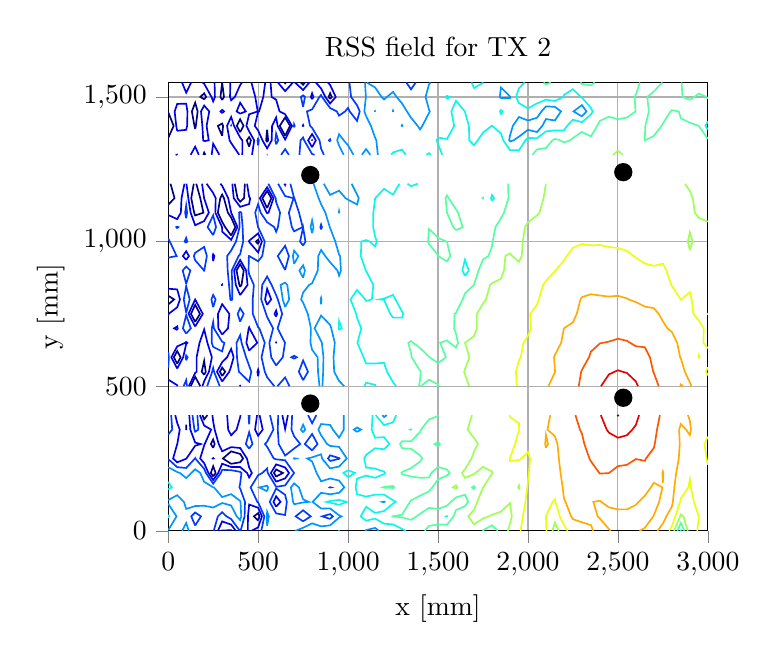 % This file was created by matplotlib2tikz v0.6.12.
\begin{tikzpicture}

\definecolor{color1}{rgb}{0,0.582,1}
\definecolor{color0}{rgb}{0,0.222,1}
\definecolor{color3}{rgb}{0.338,1,0.629}
\definecolor{color2}{rgb}{0.047,0.959,0.92}
\definecolor{color5}{rgb}{0.92,1,0.047}
\definecolor{color4}{rgb}{0.629,1,0.338}
\definecolor{color7}{rgb}{1,0.335,0}
\definecolor{color6}{rgb}{1,0.669,0}
\definecolor{color8}{rgb}{0.91,0.001,0}

\begin{axis}[
title={RSS field for TX 2},
xlabel={x [mm]},
ylabel={y [mm]},
xmin=0, xmax=3000,
ymin=0, ymax=1550,
tick align=outside,
tick pos=left,
xmajorgrids,
x grid style={lightgray!92.026!black},
ymajorgrids,
y grid style={lightgray!92.026!black}
]
\path [draw=blue!50.0!black, semithick] (axis cs:299.218,0)
--(axis cs:300,1.069)
--(axis cs:350,2.199)
--(axis cs:352.626,0);

\path [draw=blue!50.0!black, semithick] (axis cs:218.327,400)
--(axis cs:200,385.63)
--(axis cs:190.553,400);

\path [draw=blue!50.0!black, semithick] (axis cs:125.171,500)
--(axis cs:150,532.501)
--(axis cs:178.57,500);

\path [draw=blue!50.0!black, semithick] (axis cs:0,812.723)
--(axis cs:33.011,800)
--(axis cs:0,782.516);

\path [draw=blue!50.0!black, semithick] (axis cs:12.957,1200)
--(axis cs:35.256,1150)
--(axis cs:0,1127.366);

\path [draw=blue!50.0!black, semithick] (axis cs:156.111,1200)
--(axis cs:178.383,1150)
--(axis cs:195.826,1100)
--(axis cs:150,1090.418)
--(axis cs:144.43,1100)
--(axis cs:128.249,1150)
--(axis cs:142.224,1200);

\path [draw=blue!50.0!black, semithick] (axis cs:426.5,1200)
--(axis cs:421.573,1150)
--(axis cs:400,1137.818)
--(axis cs:385.487,1150)
--(axis cs:369.941,1200);

\path [draw=blue!50.0!black, semithick] (axis cs:195.05,1300)
--(axis cs:200,1307.765)
--(axis cs:206.874,1300);

\path [draw=blue!50.0!black, semithick] (axis cs:0,1447.602)
--(axis cs:30.479,1400)
--(axis cs:0,1358.252);

\path [draw=blue!50.0!black, semithick] (axis cs:654.22,1550)
--(axis cs:650,1547.099)
--(axis cs:646.112,1550);

\path [draw=blue!50.0!black, semithick] (axis cs:760.374,1550)
--(axis cs:750,1542.176)
--(axis cs:736.554,1550);

\path [draw=blue!50.0!black, semithick] (axis cs:500,35.796)
--(axis cs:476.116,50)
--(axis cs:500,61.07)
--(axis cs:507.972,50)
--(axis cs:500,35.796);

\path [draw=blue!50.0!black, semithick] (axis cs:250,188.198)
--(axis cs:237.264,200)
--(axis cs:250,223.586)
--(axis cs:263.578,200)
--(axis cs:250,188.198);

\path [draw=blue!50.0!black, semithick] (axis cs:600,187.645)
--(axis cs:587.992,200)
--(axis cs:600,212.206)
--(axis cs:637.865,200)
--(axis cs:600,187.645);

\path [draw=blue!50.0!black, semithick] (axis cs:350,231.601)
--(axis cs:304.167,250)
--(axis cs:350,274.656)
--(axis cs:400,265.913)
--(axis cs:416.518,250)
--(axis cs:400,237.053)
--(axis cs:350,231.601);

\path [draw=blue!50.0!black, semithick] (axis cs:250,286.903)
--(axis cs:237.272,300)
--(axis cs:250,315.708)
--(axis cs:258.401,300)
--(axis cs:250,286.903);

\path [draw=blue!50.0!black, semithick] (axis cs:100,348.712)
--(axis cs:99.441,350)
--(axis cs:100,367.425)
--(axis cs:100.359,350)
--(axis cs:100,348.712);

\path [draw=blue!50.0!black, semithick] (axis cs:200,539.411)
--(axis cs:186.382,550)
--(axis cs:200,587.319)
--(axis cs:208.653,550)
--(axis cs:200,539.411);

\path [draw=blue!50.0!black, semithick] (axis cs:300,535.306)
--(axis cs:287.492,550)
--(axis cs:300,564.413)
--(axis cs:317.238,550)
--(axis cs:300,535.306);

\path [draw=blue!50.0!black, semithick] (axis cs:50,577.825)
--(axis cs:31.56,600)
--(axis cs:50,621.429)
--(axis cs:69.041,600)
--(axis cs:50,577.825);

\path [draw=blue!50.0!black, semithick] (axis cs:150,722.615)
--(axis cs:126.568,750)
--(axis cs:150,781.4)
--(axis cs:176.765,750)
--(axis cs:150,722.615);

\path [draw=blue!50.0!black, semithick] (axis cs:400,843.548)
--(axis cs:395.573,850)
--(axis cs:379.921,900)
--(axis cs:400,921.904)
--(axis cs:419.983,900)
--(axis cs:407.557,850)
--(axis cs:400,843.548);

\path [draw=blue!50.0!black, semithick] (axis cs:500,991.058)
--(axis cs:487.857,1000)
--(axis cs:500,1006.753)
--(axis cs:504.982,1000)
--(axis cs:500,991.058);

\path [draw=blue!50.0!black, semithick] (axis cs:350,1020.856)
--(axis cs:316.669,1050)
--(axis cs:300,1068.107)
--(axis cs:276.125,1100)
--(axis cs:289.437,1150)
--(axis cs:300,1162.607)
--(axis cs:309.919,1150)
--(axis cs:331.676,1100)
--(axis cs:350,1083.122)
--(axis cs:373.339,1050)
--(axis cs:350,1020.856);

\path [draw=blue!50.0!black, semithick] (axis cs:550,1116.091)
--(axis cs:523.512,1150)
--(axis cs:550,1174.871)
--(axis cs:573.312,1150)
--(axis cs:550,1116.091);

\path [draw=blue!50.0!black, semithick] (axis cs:450,1327.974)
--(axis cs:436.673,1350)
--(axis cs:450,1360.983)
--(axis cs:460.026,1350)
--(axis cs:450,1327.974);

\path [draw=blue!50.0!black, semithick] (axis cs:550,1343.899)
--(axis cs:544.342,1350)
--(axis cs:550,1386.379)
--(axis cs:555.561,1350)
--(axis cs:550,1343.899);

\path [draw=blue!50.0!black, semithick] (axis cs:800,1349.864)
--(axis cs:799.873,1350)
--(axis cs:800,1350.125)
--(axis cs:800.118,1350)
--(axis cs:800,1349.864);

\path [draw=blue!50.0!black, semithick] (axis cs:150,1389.162)
--(axis cs:145.814,1400)
--(axis cs:131.709,1450)
--(axis cs:150,1480.01)
--(axis cs:163.803,1450)
--(axis cs:153.752,1400)
--(axis cs:150,1389.162);

\path [draw=blue!50.0!black, semithick] (axis cs:300,1365.682)
--(axis cs:276.32,1400)
--(axis cs:300,1408.214)
--(axis cs:305.078,1400)
--(axis cs:300,1365.682);

\path [draw=blue!50.0!black, semithick] (axis cs:400,1378.102)
--(axis cs:381.583,1400)
--(axis cs:400,1422.891)
--(axis cs:418.82,1400)
--(axis cs:400,1378.102);

\path [draw=blue!50.0!black, semithick] (axis cs:650,1366.282)
--(axis cs:620.144,1400)
--(axis cs:650,1428.936)
--(axis cs:677.601,1400)
--(axis cs:650,1366.282);

\path [draw=blue!50.0!black, semithick] (axis cs:200,1491.983)
--(axis cs:178.542,1500)
--(axis cs:200,1512.43)
--(axis cs:210.963,1500)
--(axis cs:200,1491.983);

\path [draw=blue!50.0!black, semithick] (axis cs:300,1489.659)
--(axis cs:290.649,1500)
--(axis cs:300,1549.841)
--(axis cs:310.187,1500)
--(axis cs:300,1489.659);

\path [draw=blue!50.0!black, semithick] (axis cs:900,1493.059)
--(axis cs:891.872,1500)
--(axis cs:900,1512.762)
--(axis cs:909.7,1500)
--(axis cs:900,1493.059);

\path [draw=blue!90.998!black, semithick] (axis cs:276.17,0)
--(axis cs:300,32.563)
--(axis cs:350,21.442)
--(axis cs:375.608,0);

\path [draw=blue!90.998!black, semithick] (axis cs:442.766,0)
--(axis cs:443.465,50)
--(axis cs:450,90.961)
--(axis cs:500,79.666)
--(axis cs:521.363,50)
--(axis cs:500,11.934)
--(axis cs:463.207,0);

\path [draw=blue!90.998!black, semithick] (axis cs:117.206,400)
--(axis cs:122.994,350)
--(axis cs:150,305.124)
--(axis cs:180.288,300)
--(axis cs:150,294.131)
--(axis cs:101.295,250)
--(axis cs:100,249.134)
--(axis cs:50,236.821)
--(axis cs:27.203,250)
--(axis cs:50,299.657)
--(axis cs:50.668,300)
--(axis cs:64.215,350)
--(axis cs:50,373.066)
--(axis cs:39.296,400);

\path [draw=blue!90.998!black, semithick] (axis cs:245.935,400)
--(axis cs:250,378.064)
--(axis cs:258.305,350)
--(axis cs:280.999,300)
--(axis cs:300,275.104)
--(axis cs:350,289.393)
--(axis cs:400,286.304)
--(axis cs:437.684,250)
--(axis cs:450,219.217)
--(axis cs:465.375,200)
--(axis cs:450,184.45)
--(axis cs:438.624,200)
--(axis cs:400,220.462)
--(axis cs:350,220.603)
--(axis cs:300,232.013)
--(axis cs:278.094,200)
--(axis cs:250,175.58)
--(axis cs:223.648,200)
--(axis cs:200,233.858)
--(axis cs:177.652,250)
--(axis cs:200,295.164)
--(axis cs:203.036,300)
--(axis cs:238.709,350)
--(axis cs:200,363.983)
--(axis cs:176.321,400);

\path [draw=blue!90.998!black, semithick] (axis cs:402.39,400)
--(axis cs:400,392.564)
--(axis cs:380.232,350)
--(axis cs:350,330.187)
--(axis cs:333.345,350)
--(axis cs:327.851,400);

\path [draw=blue!90.998!black, semithick] (axis cs:508.09,400)
--(axis cs:525.566,350)
--(axis cs:500,328.75)
--(axis cs:482.894,350)
--(axis cs:493.946,400);

\path [draw=blue!90.998!black, semithick] (axis cs:665.41,400)
--(axis cs:650,352.033)
--(axis cs:634.729,400);

\path [draw=blue!90.998!black, semithick] (axis cs:0,522.916)
--(axis cs:50,503.391)
--(axis cs:51.65,500);

\path [draw=blue!90.998!black, semithick] (axis cs:114.797,500)
--(axis cs:150,546.08)
--(axis cs:158.15,550)
--(axis cs:157.898,600)
--(axis cs:174.129,650)
--(axis cs:200,696.288)
--(axis cs:218.036,650)
--(axis cs:242.893,600)
--(axis cs:226.593,550)
--(axis cs:200,517.46)
--(axis cs:190.506,500);

\path [draw=blue!90.998!black, semithick] (axis cs:397.807,500)
--(axis cs:400,501.598)
--(axis cs:402.053,500);

\path [draw=blue!90.998!black, semithick] (axis cs:0,837.092)
--(axis cs:50,834.564)
--(axis cs:65.516,800)
--(axis cs:50,772.751)
--(axis cs:2.272,750)
--(axis cs:0,743.496);

\path [draw=blue!90.998!black, semithick] (axis cs:90.496,1200)
--(axis cs:74.096,1150)
--(axis cs:70.384,1100)
--(axis cs:50,1077.575)
--(axis cs:0,1091.91);

\path [draw=blue!90.998!black, semithick] (axis cs:188.064,1200)
--(axis cs:199.574,1150)
--(axis cs:200,1148.988)
--(axis cs:226.095,1100)
--(axis cs:200,1071.018)
--(axis cs:150,1056.437)
--(axis cs:124.679,1100)
--(axis cs:112.009,1150)
--(axis cs:101.562,1200);

\path [draw=blue!90.998!black, semithick] (axis cs:290.343,1200)
--(axis cs:300,1192.92)
--(axis cs:333.77,1150)
--(axis cs:349.99,1100)
--(axis cs:350,1099.991)
--(axis cs:385.225,1050)
--(axis cs:350,1006.013)
--(axis cs:300,1034.427)
--(axis cs:299.397,1050)
--(axis cs:262.321,1100)
--(axis cs:264.036,1150)
--(axis cs:250,1168.079)
--(axis cs:213.843,1200);

\path [draw=blue!90.998!black, semithick] (axis cs:438.381,1200)
--(axis cs:450,1154.401)
--(axis cs:455.848,1150)
--(axis cs:450,1129.754)
--(axis cs:400,1120.093)
--(axis cs:364.37,1150)
--(axis cs:356.464,1200);

\path [draw=blue!90.998!black, semithick] (axis cs:653.109,1200)
--(axis cs:650,1195.436)
--(axis cs:645.844,1200);

\path [draw=blue!90.998!black, semithick] (axis cs:50.717,1300)
--(axis cs:50,1300.796)
--(axis cs:41.227,1300);

\path [draw=blue!90.998!black, semithick] (axis cs:170.018,1300)
--(axis cs:150,1328.056)
--(axis cs:124.998,1300);

\path [draw=blue!90.998!black, semithick] (axis cs:284.342,1300)
--(axis cs:250,1338.312)
--(axis cs:241.639,1300);

\path [draw=blue!90.998!black, semithick] (axis cs:412.081,1300)
--(axis cs:412.454,1350)
--(axis cs:400,1359.543)
--(axis cs:365.975,1400)
--(axis cs:350,1430.981)
--(axis cs:327.279,1400)
--(axis cs:341.335,1350)
--(axis cs:350,1340.817)
--(axis cs:394.843,1300);

\path [draw=blue!90.998!black, semithick] (axis cs:76.84,1550)
--(axis cs:100,1514.828)
--(axis cs:127.577,1550);

\path [draw=blue!90.998!black, semithick] (axis cs:189.912,1550)
--(axis cs:200,1545.986)
--(axis cs:240.559,1500)
--(axis cs:250,1484.725)
--(axis cs:259.831,1500)
--(axis cs:257.7,1550);

\path [draw=blue!90.998!black, semithick] (axis cs:345.288,1550)
--(axis cs:343.762,1500)
--(axis cs:350,1488.589)
--(axis cs:370.495,1500)
--(axis cs:400,1541.109)
--(axis cs:410.535,1550);

\path [draw=blue!90.998!black, semithick] (axis cs:462.687,1550)
--(axis cs:484.029,1500)
--(axis cs:497.733,1450)
--(axis cs:450,1440.185)
--(axis cs:434.771,1400)
--(axis cs:450,1380.944)
--(axis cs:478.247,1350)
--(axis cs:465.992,1300);

\path [draw=blue!90.998!black, semithick] (axis cs:569.135,1550)
--(axis cs:575.138,1500)
--(axis cs:600,1490.571)
--(axis cs:618.957,1450)
--(axis cs:650,1440.234)
--(axis cs:688.378,1400)
--(axis cs:650,1353.117)
--(axis cs:608.487,1400)
--(axis cs:600,1428.984)
--(axis cs:577.575,1400)
--(axis cs:575.426,1350)
--(axis cs:550,1322.102)
--(axis cs:524.13,1350)
--(axis cs:500,1383.836)
--(axis cs:481.301,1400)
--(axis cs:500,1449.048)
--(axis cs:505.361,1450)
--(axis cs:528.585,1500)
--(axis cs:539.432,1550);

\path [draw=blue!90.998!black, semithick] (axis cs:693.456,1550)
--(axis cs:650,1520.128)
--(axis cs:609.96,1550);

\path [draw=blue!90.998!black, semithick] (axis cs:784.546,1550)
--(axis cs:750,1523.946)
--(axis cs:705.225,1550);

\path [draw=blue!90.998!black, semithick] (axis cs:887.739,1550)
--(axis cs:900,1541.541)
--(axis cs:931.574,1500)
--(axis cs:900,1477.405)
--(axis cs:873.542,1500)
--(axis cs:850,1529.335)
--(axis cs:820.703,1550);

\path [draw=blue!90.998!black, semithick] (axis cs:600,83.507)
--(axis cs:585.266,100)
--(axis cs:600,119.275)
--(axis cs:624.662,100)
--(axis cs:600,83.507);

\path [draw=blue!90.998!black, semithick] (axis cs:600,169.957)
--(axis cs:570.802,200)
--(axis cs:600,229.68)
--(axis cs:650,219.159)
--(axis cs:671.675,200)
--(axis cs:650,181.152)
--(axis cs:600,169.957);

\path [draw=blue!90.998!black, semithick] (axis cs:250,248.801)
--(axis cs:252.655,250)
--(axis cs:250,251.675)
--(axis cs:247.285,250)
--(axis cs:250,248.801);

\path [draw=blue!90.998!black, semithick] (axis cs:300,516.194)
--(axis cs:271.225,550)
--(axis cs:300,583.158)
--(axis cs:327.376,600)
--(axis cs:350,628.873)
--(axis cs:363.79,600)
--(axis cs:350,569.161)
--(axis cs:339.657,550)
--(axis cs:300,516.194);

\path [draw=blue!90.998!black, semithick] (axis cs:500,534.403)
--(axis cs:495.876,550)
--(axis cs:500,557.647)
--(axis cs:504.023,550)
--(axis cs:500,534.403);

\path [draw=blue!90.998!black, semithick] (axis cs:50,561.155)
--(axis cs:17.697,600)
--(axis cs:50,637.538)
--(axis cs:94.29,650)
--(axis cs:100,652.89)
--(axis cs:106.199,650)
--(axis cs:100,646.05)
--(axis cs:83.355,600)
--(axis cs:50,561.155);

\path [draw=blue!90.998!black, semithick] (axis cs:450,623.26)
--(axis cs:434.552,650)
--(axis cs:447.442,700)
--(axis cs:450,703.575)
--(axis cs:451.998,700)
--(axis cs:495.062,650)
--(axis cs:450,623.26);

\path [draw=blue!90.998!black, semithick] (axis cs:600,648.464)
--(axis cs:599.588,650)
--(axis cs:600,650.665)
--(axis cs:600.542,650)
--(axis cs:600,648.464);

\path [draw=blue!90.998!black, semithick] (axis cs:50,694.471)
--(axis cs:33.448,700)
--(axis cs:50,706.804)
--(axis cs:52.792,700)
--(axis cs:50,694.471);

\path [draw=blue!90.998!black, semithick] (axis cs:300,678.708)
--(axis cs:278.855,700)
--(axis cs:276.606,750)
--(axis cs:300,783.668)
--(axis cs:340.048,750)
--(axis cs:332.379,700)
--(axis cs:300,678.708);

\path [draw=blue!90.998!black, semithick] (axis cs:150,706.649)
--(axis cs:112.907,750)
--(axis cs:150,799.707)
--(axis cs:192.37,750)
--(axis cs:150,706.649);

\path [draw=blue!90.998!black, semithick] (axis cs:600,740.383)
--(axis cs:591.068,750)
--(axis cs:600,761.615)
--(axis cs:605.525,750)
--(axis cs:600,740.383);

\path [draw=blue!90.998!black, semithick] (axis cs:550,781.415)
--(axis cs:538.537,800)
--(axis cs:550,836.753)
--(axis cs:572.574,800)
--(axis cs:550,781.415);

\path [draw=blue!90.998!black, semithick] (axis cs:300,847.685)
--(axis cs:298.291,850)
--(axis cs:300,851.275)
--(axis cs:300.613,850)
--(axis cs:300,847.685);

\path [draw=blue!90.998!black, semithick] (axis cs:400,814.843)
--(axis cs:375.877,850)
--(axis cs:366.541,900)
--(axis cs:400,936.499)
--(axis cs:433.298,900)
--(axis cs:441.178,850)
--(axis cs:400,814.843);

\path [draw=blue!90.998!black, semithick] (axis cs:100,936.897)
--(axis cs:81.916,950)
--(axis cs:100,966.602)
--(axis cs:115.325,950)
--(axis cs:100,936.897);

\path [draw=blue!90.998!black, semithick] (axis cs:250,932.396)
--(axis cs:247.194,950)
--(axis cs:250,956.186)
--(axis cs:256.969,950)
--(axis cs:250,932.396);

\path [draw=blue!90.998!black, semithick] (axis cs:450,998.874)
--(axis cs:449.251,1000)
--(axis cs:450,1002.988)
--(axis cs:500,1028.304)
--(axis cs:520.88,1000)
--(axis cs:500,962.523)
--(axis cs:450,998.874);

\path [draw=blue!90.998!black, semithick] (axis cs:550,1097.427)
--(axis cs:547.182,1100)
--(axis cs:509.783,1150)
--(axis cs:550,1187.762)
--(axis cs:585.395,1150)
--(axis cs:557.711,1100)
--(axis cs:550,1097.427);

\path [draw=blue!90.998!black, semithick] (axis cs:200,1347.038)
--(axis cs:225.345,1350)
--(axis cs:213.562,1400)
--(axis cs:228.223,1450)
--(axis cs:200,1470.34)
--(axis cs:182.463,1450)
--(axis cs:189.952,1400)
--(axis cs:194.62,1350)
--(axis cs:200,1347.038);

\path [draw=blue!90.998!black, semithick] (axis cs:800,1326.306)
--(axis cs:777.863,1350)
--(axis cs:800,1371.767)
--(axis cs:820.708,1350)
--(axis cs:800,1326.306);

\path [draw=blue!90.998!black, semithick] (axis cs:50,1383.033)
--(axis cs:100,1386.339)
--(axis cs:105.428,1400)
--(axis cs:106.982,1450)
--(axis cs:100,1476.752)
--(axis cs:50,1475.808)
--(axis cs:35.904,1450)
--(axis cs:44.734,1400)
--(axis cs:50,1383.033);

\path [draw=blue!90.998!black, semithick] (axis cs:750,1398.107)
--(axis cs:747.793,1400)
--(axis cs:750,1402.754)
--(axis cs:751.839,1400)
--(axis cs:750,1398.107);

\path [draw=blue!90.998!black, semithick] (axis cs:300,1444.122)
--(axis cs:310.335,1450)
--(axis cs:300,1455.579)
--(axis cs:290.792,1450)
--(axis cs:300,1444.122);

\path [draw=blue!90.998!black, semithick] (axis cs:400,1442.293)
--(axis cs:431.507,1450)
--(axis cs:400,1479.882)
--(axis cs:380.632,1450)
--(axis cs:400,1442.293);

\path [draw=blue!90.998!black, semithick] (axis cs:800,1492.329)
--(axis cs:792.921,1500)
--(axis cs:800,1512.654)
--(axis cs:807.216,1500)
--(axis cs:800,1492.329);

\path [draw=color0, semithick] (axis cs:253.122,0)
--(axis cs:276.083,50)
--(axis cs:300,64.254)
--(axis cs:323.987,50)
--(axis cs:350,40.686)
--(axis cs:398.59,0);

\path [draw=color0, semithick] (axis cs:402.472,0)
--(axis cs:424.746,50)
--(axis cs:426.977,100)
--(axis cs:400,146.547)
--(axis cs:395.697,150)
--(axis cs:400,162.794)
--(axis cs:407.307,200)
--(axis cs:400,203.871)
--(axis cs:350,209.606)
--(axis cs:300,210.799)
--(axis cs:292.61,200)
--(axis cs:250,162.963)
--(axis cs:210.031,200)
--(axis cs:200,214.362)
--(axis cs:150.662,250)
--(axis cs:150,251.056)
--(axis cs:148.834,250)
--(axis cs:100,217.351)
--(axis cs:50,220.034)
--(axis cs:0,248.22);

\path [draw=color0, semithick] (axis cs:0,332.741)
--(axis cs:22.324,350)
--(axis cs:16.58,400);

\path [draw=color0, semithick] (axis cs:134.937,400)
--(axis cs:145.629,350)
--(axis cs:150,342.737)
--(axis cs:167.646,350)
--(axis cs:162.089,400);

\path [draw=color0, semithick] (axis cs:446.682,400)
--(axis cs:450,368.497)
--(axis cs:453.062,400);

\path [draw=color0, semithick] (axis cs:566.106,400)
--(axis cs:585.12,350)
--(axis cs:550,308.374)
--(axis cs:537.806,300)
--(axis cs:550,290.67)
--(axis cs:586.931,250)
--(axis cs:600,247.154)
--(axis cs:650,243.843)
--(axis cs:699.602,200)
--(axis cs:650,156.867)
--(axis cs:600,152.27)
--(axis cs:553.613,200)
--(axis cs:550,215.673)
--(axis cs:523.203,200)
--(axis cs:500,192.187)
--(axis cs:458.289,150)
--(axis cs:495.405,100)
--(axis cs:500,98.263)
--(axis cs:534.755,50)
--(axis cs:517.532,0);

\path [draw=color0, semithick] (axis cs:688.931,400)
--(axis cs:685.422,350)
--(axis cs:700,326.837)
--(axis cs:734.235,300)
--(axis cs:700,284.493)
--(axis cs:650,260.119)
--(axis cs:614.305,300)
--(axis cs:609.307,350)
--(axis cs:611.42,400);

\path [draw=color0, semithick] (axis cs:823.516,400)
--(axis cs:800,371.725)
--(axis cs:777.519,400);

\path [draw=color0, semithick] (axis cs:104.424,500)
--(axis cs:100,520.908)
--(axis cs:85.546,500);

\path [draw=color0, semithick] (axis cs:286.427,500)
--(axis cs:254.958,550)
--(axis cs:250,563.066)
--(axis cs:244.533,550)
--(axis cs:216.654,500);

\path [draw=color0, semithick] (axis cs:607.796,500)
--(axis cs:650,530.537)
--(axis cs:674.492,500);

\path [draw=color0, semithick] (axis cs:0,563.43)
--(axis cs:3.834,600)
--(axis cs:0,618.77);

\path [draw=color0, semithick] (axis cs:0,944.407)
--(axis cs:46.828,950)
--(axis cs:9.2,1000)
--(axis cs:0,1011.055);

\path [draw=color0, semithick] (axis cs:556.853,1200)
--(axis cs:597.477,1150)
--(axis cs:600,1135.998)
--(axis cs:621.991,1100)
--(axis cs:609.981,1050)
--(axis cs:600,1033.935)
--(axis cs:589.585,1050)
--(axis cs:550,1066.975)
--(axis cs:513.829,1100)
--(axis cs:500,1129.531)
--(axis cs:483.752,1100)
--(axis cs:499.477,1050)
--(axis cs:500,1049.855)
--(axis cs:536.779,1000)
--(axis cs:522.865,950)
--(axis cs:500,931.922)
--(axis cs:450.222,950)
--(axis cs:450,950.122)
--(axis cs:448.389,950)
--(axis cs:446.614,900)
--(axis cs:450,887.18)
--(axis cs:476.287,850)
--(axis cs:469.958,800)
--(axis cs:470.526,750)
--(axis cs:500,703.668)
--(axis cs:506.806,700)
--(axis cs:536.806,650)
--(axis cs:518.744,600)
--(axis cs:537.101,550)
--(axis cs:550,530.904)
--(axis cs:589.868,500);

\path [draw=color0, semithick] (axis cs:679.109,1200)
--(axis cs:700,1150.694)
--(axis cs:701.061,1150)
--(axis cs:727.476,1100)
--(axis cs:747.62,1050)
--(axis cs:700,1035.598)
--(axis cs:687.514,1050)
--(axis cs:670.863,1100)
--(axis cs:697.193,1150)
--(axis cs:650,1157.263)
--(axis cs:611.083,1200);

\path [draw=color0, semithick] (axis cs:551.106,1300)
--(axis cs:550,1300.305)
--(axis cs:548.129,1300);

\path [draw=color0, semithick] (axis cs:670.498,1300)
--(axis cs:650,1319.652)
--(axis cs:627.785,1300);

\path [draw=color0, semithick] (axis cs:813.679,1300)
--(axis cs:800,1302.748)
--(axis cs:755.853,1350)
--(axis cs:750,1360.106)
--(axis cs:735.827,1350)
--(axis cs:729.609,1300);

\path [draw=color0, semithick] (axis cs:1007.647,1550)
--(axis cs:1016.713,1500)
--(axis cs:1050,1471.264)
--(axis cs:1064.66,1450)
--(axis cs:1050,1417.251)
--(axis cs:1008.949,1450)
--(axis cs:1000,1462.159)
--(axis cs:983.559,1450)
--(axis cs:950,1435.422)
--(axis cs:937.398,1450)
--(axis cs:900,1461.752)
--(axis cs:855.213,1500)
--(axis cs:850,1506.495)
--(axis cs:840.527,1500)
--(axis cs:800,1456.919)
--(axis cs:771.353,1450)
--(axis cs:788.756,1400)
--(axis cs:800,1393.409)
--(axis cs:841.297,1350)
--(axis cs:850,1321.143)
--(axis cs:865.551,1300);

\path [draw=color0, semithick] (axis cs:1376.271,1550)
--(axis cs:1350,1526.367)
--(axis cs:1324.024,1550);

\path [draw=color0, semithick] (axis cs:150,18.386)
--(axis cs:128.211,50)
--(axis cs:150,63.369)
--(axis cs:182.218,50)
--(axis cs:150,18.386);

\path [draw=color0, semithick] (axis cs:750,32.839)
--(axis cs:708.632,50)
--(axis cs:750,70.953)
--(axis cs:792.387,50)
--(axis cs:750,32.839);

\path [draw=color0, semithick] (axis cs:900,41.215)
--(axis cs:856.724,50)
--(axis cs:900,57.773)
--(axis cs:915.152,50)
--(axis cs:900,41.215);

\path [draw=color0, semithick] (axis cs:600,60.207)
--(axis cs:564.45,100)
--(axis cs:600,146.505)
--(axis cs:650,124.549)
--(axis cs:659.485,100)
--(axis cs:650,54.753)
--(axis cs:600,60.207);

\path [draw=color0, semithick] (axis cs:900,149.437)
--(axis cs:897.83,150)
--(axis cs:900,150.734)
--(axis cs:904.465,150)
--(axis cs:900,149.437);

\path [draw=color0, semithick] (axis cs:900,241.401)
--(axis cs:888.755,250)
--(axis cs:900,260.998)
--(axis cs:950,251.565)
--(axis cs:951.666,250)
--(axis cs:950,248.913)
--(axis cs:900,241.401);

\path [draw=color0, semithick] (axis cs:450,284.27)
--(axis cs:468.479,300)
--(axis cs:450,340.678)
--(axis cs:431.556,300)
--(axis cs:450,284.27);

\path [draw=color0, semithick] (axis cs:800,278.047)
--(axis cs:759.479,300)
--(axis cs:800,334.803)
--(axis cs:830.276,300)
--(axis cs:800,278.047);

\path [draw=color0, semithick] (axis cs:400,545.997)
--(axis cs:450,515.554)
--(axis cs:461.969,550)
--(axis cs:450,570.864)
--(axis cs:432.915,600)
--(axis cs:408.05,650)
--(axis cs:400,676.427)
--(axis cs:380.027,650)
--(axis cs:382.362,600)
--(axis cs:392.831,550)
--(axis cs:400,545.997);

\path [draw=color0, semithick] (axis cs:750,520.675)
--(axis cs:726.196,550)
--(axis cs:750,589.066)
--(axis cs:777.119,550)
--(axis cs:750,520.675);

\path [draw=color0, semithick] (axis cs:100,589.232)
--(axis cs:108.094,600)
--(axis cs:100,606.449)
--(axis cs:97.669,600)
--(axis cs:100,589.232);

\path [draw=color0, semithick] (axis cs:600,571.73)
--(axis cs:572.79,600)
--(axis cs:562.459,650)
--(axis cs:583.333,700)
--(axis cs:550,739.106)
--(axis cs:543.861,750)
--(axis cs:517.046,800)
--(axis cs:522.584,850)
--(axis cs:550,879.316)
--(axis cs:574.882,850)
--(axis cs:600,815.075)
--(axis cs:609.634,800)
--(axis cs:633.697,750)
--(axis cs:608.232,700)
--(axis cs:649.33,650)
--(axis cs:637.006,600)
--(axis cs:600,571.73);

\path [draw=color0, semithick] (axis cs:700,595.159)
--(axis cs:684.705,600)
--(axis cs:700,605.347)
--(axis cs:714.826,600)
--(axis cs:700,595.159);

\path [draw=color0, semithick] (axis cs:250,635.877)
--(axis cs:300,620.367)
--(axis cs:312.218,650)
--(axis cs:300,653.694)
--(axis cs:254.015,700)
--(axis cs:250,721.621)
--(axis cs:242.66,700)
--(axis cs:241.906,650)
--(axis cs:250,635.877);

\path [draw=color0, semithick] (axis cs:100,681.862)
--(axis cs:125.878,700)
--(axis cs:100,745.946)
--(axis cs:81.824,700)
--(axis cs:100,681.862);

\path [draw=color0, semithick] (axis cs:400,723.108)
--(axis cs:419.593,750)
--(axis cs:400,769.752)
--(axis cs:386.208,750)
--(axis cs:400,723.108);

\path [draw=color0, semithick] (axis cs:100,754.058)
--(axis cs:119.43,800)
--(axis cs:100,846.064)
--(axis cs:86.731,800)
--(axis cs:100,754.058);

\path [draw=color0, semithick] (axis cs:250,773.296)
--(axis cs:263.404,800)
--(axis cs:250,815.547)
--(axis cs:240.163,800)
--(axis cs:250,773.296);

\path [draw=color0, semithick] (axis cs:350,796.331)
--(axis cs:355.976,800)
--(axis cs:356.181,850)
--(axis cs:353.161,900)
--(axis cs:391.557,950)
--(axis cs:400,956.322)
--(axis cs:416.811,1000)
--(axis cs:413.815,1050)
--(axis cs:406.715,1100)
--(axis cs:400,1102.368)
--(axis cs:394.104,1100)
--(axis cs:397.111,1050)
--(axis cs:376.722,1000)
--(axis cs:350,969.148)
--(axis cs:327.781,950)
--(axis cs:330.724,900)
--(axis cs:338.203,850)
--(axis cs:345.507,800)
--(axis cs:350,796.331);

\path [draw=color0, semithick] (axis cs:100,854.193)
--(axis cs:123.385,900)
--(axis cs:100,913.601)
--(axis cs:80.65,900)
--(axis cs:100,854.193);

\path [draw=color0, semithick] (axis cs:200,896.534)
--(axis cs:200.47,900)
--(axis cs:215.005,950)
--(axis cs:200,981.552)
--(axis cs:150,961.086)
--(axis cs:142.573,950)
--(axis cs:150,935.455)
--(axis cs:199.407,900)
--(axis cs:200,896.534);

\path [draw=color0, semithick] (axis cs:650,901.774)
--(axis cs:609.116,950)
--(axis cs:650,985.437)
--(axis cs:671.102,950)
--(axis cs:650,901.774);

\path [draw=color0, semithick] (axis cs:100,996.12)
--(axis cs:106.04,1000)
--(axis cs:100,1012.734)
--(axis cs:91.271,1000)
--(axis cs:100,996.12);

\path [draw=color0, semithick] (axis cs:750,986.305)
--(axis cs:732.892,1000)
--(axis cs:750,1048.129)
--(axis cs:762.975,1000)
--(axis cs:750,986.305);

\path [draw=color0, semithick] (axis cs:50,1045.769)
--(axis cs:56.496,1050)
--(axis cs:50,1051.498)
--(axis cs:44.789,1050)
--(axis cs:50,1045.769);

\path [draw=color0, semithick] (axis cs:250,1022.209)
--(axis cs:265.99,1050)
--(axis cs:250,1090.833)
--(axis cs:219.001,1050)
--(axis cs:250,1022.209);

\path [draw=color0, semithick] (axis cs:850,1041.916)
--(axis cs:845.781,1050)
--(axis cs:850,1059.168)
--(axis cs:854.814,1050)
--(axis cs:850,1041.916);

\path [draw=color0, semithick] (axis cs:100,1080.331)
--(axis cs:104.928,1100)
--(axis cs:100,1124.46)
--(axis cs:94.087,1100)
--(axis cs:100,1080.331);

\path [draw=color0, semithick] (axis cs:500,1332.486)
--(axis cs:503.918,1350)
--(axis cs:500,1355.494)
--(axis cs:496.468,1350)
--(axis cs:500,1332.486);

\path [draw=color0, semithick] (axis cs:600,1336.142)
--(axis cs:611.849,1350)
--(axis cs:600,1373.283)
--(axis cs:595.291,1350)
--(axis cs:600,1336.142);

\path [draw=color0, semithick] (axis cs:900,1346.116)
--(axis cs:893.987,1350)
--(axis cs:900,1353.573)
--(axis cs:902.151,1350)
--(axis cs:900,1346.116);

\path [draw=color0, semithick] (axis cs:350,1398.597)
--(axis cs:350.366,1400)
--(axis cs:350,1400.71)
--(axis cs:349.479,1400)
--(axis cs:350,1398.597);

\path [draw=color0, semithick] (axis cs:700,1394.774)
--(axis cs:703.477,1400)
--(axis cs:700,1405.425)
--(axis cs:699.155,1400)
--(axis cs:700,1394.774);

\path [draw=color0, semithick] (axis cs:750,1465.859)
--(axis cs:760.245,1500)
--(axis cs:750,1505.716)
--(axis cs:737.871,1500)
--(axis cs:750,1465.859);

\path [draw=color1, semithick] (axis cs:0,2.091)
--(axis cs:46.287,50)
--(axis cs:0,93.522);

\path [draw=color1, semithick] (axis cs:114.39,0)
--(axis cs:100,27.107)
--(axis cs:77.729,0);

\path [draw=color1, semithick] (axis cs:1095.4,0)
--(axis cs:1100,2.483)
--(axis cs:1150,9.984)
--(axis cs:1171.268,0);

\path [draw=color1, semithick] (axis cs:0,106.238)
--(axis cs:50,123.162)
--(axis cs:87.538,100)
--(axis cs:100,75.636)
--(axis cs:150,85.62)
--(axis cs:200,86.643)
--(axis cs:250,80.633)
--(axis cs:300,96.191)
--(axis cs:350,87.593)
--(axis cs:380.791,50)
--(axis cs:400,37.232)
--(axis cs:406.026,50)
--(axis cs:402.033,100)
--(axis cs:400,103.507)
--(axis cs:350,126.752)
--(axis cs:300,116.825)
--(axis cs:255.213,150)
--(axis cs:250,150.345)
--(axis cs:200,169.431)
--(axis cs:178.122,200)
--(axis cs:150,212.879)
--(axis cs:128.648,200)
--(axis cs:100,182.549)
--(axis cs:64.937,200)
--(axis cs:50,203.247)
--(axis cs:0,220.056);

\path [draw=color1, semithick] (axis cs:976.172,400)
--(axis cs:976.177,350)
--(axis cs:950,322.1)
--(axis cs:915.635,350)
--(axis cs:900,366.109)
--(axis cs:850,369.23)
--(axis cs:834.914,350)
--(axis cs:850,330.469)
--(axis cs:883.483,300)
--(axis cs:900,293.499)
--(axis cs:950,290.215)
--(axis cs:992.825,250)
--(axis cs:950,222.069)
--(axis cs:900,215.988)
--(axis cs:855.523,250)
--(axis cs:850,264.537)
--(axis cs:800,253.993)
--(axis cs:772.468,250)
--(axis cs:800,239.783)
--(axis cs:825.107,200)
--(axis cs:850,171.015)
--(axis cs:900,180.975)
--(axis cs:950,173.893)
--(axis cs:979.439,150)
--(axis cs:950,131.468)
--(axis cs:900,126.259)
--(axis cs:850,131.47)
--(axis cs:802.616,100)
--(axis cs:850,77.167)
--(axis cs:900,77.571)
--(axis cs:950,53.53)
--(axis cs:962.994,50)
--(axis cs:950,45.622)
--(axis cs:900,18.84)
--(axis cs:850,15.446)
--(axis cs:800,25.738)
--(axis cs:750,10.634)
--(axis cs:706.742,0);

\path [draw=color1, semithick] (axis cs:1215.44,400)
--(axis cs:1200,393.266)
--(axis cs:1190.895,400);

\path [draw=color1, semithick] (axis cs:857.429,500)
--(axis cs:861.402,550)
--(axis cs:863.089,600)
--(axis cs:854.302,650)
--(axis cs:850,655.482)
--(axis cs:813.898,700)
--(axis cs:850,744.321)
--(axis cs:900,712.105)
--(axis cs:906.698,700)
--(axis cs:926.144,650)
--(axis cs:919.091,600)
--(axis cs:922.932,550)
--(axis cs:950,518.046)
--(axis cs:978.723,500);

\path [draw=color1, semithick] (axis cs:808.289,1200)
--(axis cs:836.364,1150)
--(axis cs:850,1129.395)
--(axis cs:873.808,1100)
--(axis cs:898.291,1050)
--(axis cs:900,1047.41)
--(axis cs:928.83,1000)
--(axis cs:950,955.011)
--(axis cs:955.435,950)
--(axis cs:960.246,900)
--(axis cs:950,882.042)
--(axis cs:940.827,900)
--(axis cs:900,928.503)
--(axis cs:873.206,950)
--(axis cs:850,970.927)
--(axis cs:834.168,950)
--(axis cs:831.721,900)
--(axis cs:800,855.735)
--(axis cs:783.082,850)
--(axis cs:750,823.645)
--(axis cs:738.746,800)
--(axis cs:750,788.795)
--(axis cs:776.235,750)
--(axis cs:793.363,700)
--(axis cs:790.906,650)
--(axis cs:800,626.044)
--(axis cs:830.778,600)
--(axis cs:832.846,550)
--(axis cs:841.131,500);

\path [draw=color1, semithick] (axis cs:1019.435,1200)
--(axis cs:1050,1162.745)
--(axis cs:1059.274,1150)
--(axis cs:1050,1128.113)
--(axis cs:1000,1144.748)
--(axis cs:985.922,1150)
--(axis cs:950,1175.955)
--(axis cs:900,1161.439)
--(axis cs:864.932,1200);

\path [draw=color1, semithick] (axis cs:1030.184,1300)
--(axis cs:1000,1332.728)
--(axis cs:975.805,1350)
--(axis cs:950,1371.266)
--(axis cs:939.385,1350)
--(axis cs:950,1332.11)
--(axis cs:975.129,1300);

\path [draw=color1, semithick] (axis cs:1123.951,1300)
--(axis cs:1100,1319.798)
--(axis cs:1076.975,1300);

\path [draw=color1, semithick] (axis cs:1094.149,1550)
--(axis cs:1098.933,1500)
--(axis cs:1090.446,1450)
--(axis cs:1100,1434.142)
--(axis cs:1127.081,1400)
--(axis cs:1150,1359.411)
--(axis cs:1157.052,1350)
--(axis cs:1165.413,1300);

\path [draw=color1, semithick] (axis cs:1457.744,1550)
--(axis cs:1450,1543.309)
--(axis cs:1430.739,1500)
--(axis cs:1450,1456.043)
--(axis cs:1454.281,1450)
--(axis cs:1450,1444.981)
--(axis cs:1412.857,1400)
--(axis cs:1400,1387.824)
--(axis cs:1386.899,1400)
--(axis cs:1350,1428.108)
--(axis cs:1327.197,1450)
--(axis cs:1300,1477.683)
--(axis cs:1269.604,1500)
--(axis cs:1250,1517.483)
--(axis cs:1215.836,1500)
--(axis cs:1200,1491.21)
--(axis cs:1186.281,1500)
--(axis cs:1150,1533.041)
--(axis cs:1103.978,1550);

\path [draw=color1, semithick] (axis cs:550,17.466)
--(axis cs:559.881,50)
--(axis cs:550,65.578)
--(axis cs:548.147,50)
--(axis cs:550,17.466);

\path [draw=color1, semithick] (axis cs:700,91.778)
--(axis cs:750,98.063)
--(axis cs:781.055,100)
--(axis cs:750,108.758)
--(axis cs:726.95,150)
--(axis cs:700,164.259)
--(axis cs:682.293,150)
--(axis cs:694.26,100)
--(axis cs:700,91.778);

\path [draw=color1, semithick] (axis cs:1200,98.539)
--(axis cs:1191.364,100)
--(axis cs:1200,101.159)
--(axis cs:1202.641,100)
--(axis cs:1200,98.539);

\path [draw=color1, semithick] (axis cs:550,136.768)
--(axis cs:555.605,150)
--(axis cs:550,156.115)
--(axis cs:506.828,150)
--(axis cs:550,136.768);

\path [draw=color1, semithick] (axis cs:700,248.466)
--(axis cs:709.357,250)
--(axis cs:700,251.043)
--(axis cs:698.005,250)
--(axis cs:700,248.466);

\path [draw=color1, semithick] (axis cs:750,340.349)
--(axis cs:761.913,350)
--(axis cs:750,367.003)
--(axis cs:738.063,350)
--(axis cs:750,340.349);

\path [draw=color1, semithick] (axis cs:1050,342.116)
--(axis cs:1031.801,350)
--(axis cs:1050,357.203)
--(axis cs:1071.585,350)
--(axis cs:1050,342.116);

\path [draw=color1, semithick] (axis cs:650,773.514)
--(axis cs:672.639,800)
--(axis cs:662.198,850)
--(axis cs:650,858.194)
--(axis cs:624.699,850)
--(axis cs:637.008,800)
--(axis cs:650,773.514);

\path [draw=color1, semithick] (axis cs:850,782.758)
--(axis cs:847.41,800)
--(axis cs:850,805.562)
--(axis cs:852.115,800)
--(axis cs:850,782.758);

\path [draw=color1, semithick] (axis cs:750,874.822)
--(axis cs:760.222,900)
--(axis cs:750,918.066)
--(axis cs:729.186,900)
--(axis cs:750,874.822);

\path [draw=color1, semithick] (axis cs:700,923.058)
--(axis cs:724.051,950)
--(axis cs:700,968.707)
--(axis cs:693.185,950)
--(axis cs:700,923.058);

\path [draw=color1, semithick] (axis cs:800,1029.17)
--(axis cs:807.675,1050)
--(axis cs:800,1073.253)
--(axis cs:791.549,1050)
--(axis cs:800,1029.17);

\path [draw=color1, semithick] (axis cs:950,1098.96)
--(axis cs:948.775,1100)
--(axis cs:950,1104.663)
--(axis cs:951.494,1100)
--(axis cs:950,1098.96);

\path [draw=color1, semithick] (axis cs:1900,1346.072)
--(axis cs:1895.725,1350)
--(axis cs:1900,1366.295)
--(axis cs:1916.074,1400)
--(axis cs:1950,1430.833)
--(axis cs:2000,1418.501)
--(axis cs:2050,1427.883)
--(axis cs:2075.561,1450)
--(axis cs:2100,1467.423)
--(axis cs:2150,1465.856)
--(axis cs:2183.544,1450)
--(axis cs:2150,1418.831)
--(axis cs:2100,1423.497)
--(axis cs:2079.898,1400)
--(axis cs:2050,1378.76)
--(axis cs:2000,1386.262)
--(axis cs:1950,1362.785)
--(axis cs:1920.002,1350)
--(axis cs:1900,1346.072);

\path [draw=color1, semithick] (axis cs:1300,1397.904)
--(axis cs:1297.599,1400)
--(axis cs:1300,1402.663)
--(axis cs:1302.483,1400)
--(axis cs:1300,1397.904);

\path [draw=color1, semithick] (axis cs:1150,1449.541)
--(axis cs:1149.17,1450)
--(axis cs:1150,1450.714)
--(axis cs:1150.405,1450)
--(axis cs:1150,1449.541);

\path [draw=color1, semithick] (axis cs:1250,1448.841)
--(axis cs:1248.856,1450)
--(axis cs:1250,1452.421)
--(axis cs:1251.288,1450)
--(axis cs:1250,1448.841);

\path [draw=color1, semithick] (axis cs:2300,1432.825)
--(axis cs:2253.647,1450)
--(axis cs:2300,1472.056)
--(axis cs:2325.112,1450)
--(axis cs:2300,1432.825);

\path [draw=color1, semithick] (axis cs:1850,1496.202)
--(axis cs:1843.122,1500)
--(axis cs:1850,1532.99)
--(axis cs:1900,1501.934)
--(axis cs:1901.11,1500)
--(axis cs:1900,1496.541)
--(axis cs:1850,1496.202);

\path [draw=color2, semithick] (axis cs:0,44.546)
--(axis cs:5.269,50)
--(axis cs:0,54.955);

\path [draw=color2, semithick] (axis cs:951.807,0)
--(axis cs:950,0.514)
--(axis cs:946.638,0);

\path [draw=color2, semithick] (axis cs:2849.934,0)
--(axis cs:2850,0.094)
--(axis cs:2850.068,0);

\path [draw=color2, semithick] (axis cs:0,143.372)
--(axis cs:20.191,150)
--(axis cs:0,169.135);

\path [draw=color2, semithick] (axis cs:1136.165,400)
--(axis cs:1131.589,350)
--(axis cs:1150,321.878)
--(axis cs:1200,323.773)
--(axis cs:1230.037,300)
--(axis cs:1200,282.15)
--(axis cs:1150,285.476)
--(axis cs:1100,262.6)
--(axis cs:1089.898,250)
--(axis cs:1100,218.854)
--(axis cs:1150,215.27)
--(axis cs:1200,204.637)
--(axis cs:1206.315,200)
--(axis cs:1200,195.952)
--(axis cs:1150,183.385)
--(axis cs:1100,190.91)
--(axis cs:1050,180.256)
--(axis cs:1042.019,150)
--(axis cs:1050,126.706)
--(axis cs:1100,118.292)
--(axis cs:1150,125.073)
--(axis cs:1200,125.135)
--(axis cs:1250,105.672)
--(axis cs:1265.046,100)
--(axis cs:1250,94.174)
--(axis cs:1200,68.311)
--(axis cs:1150,61.752)
--(axis cs:1100,83.133)
--(axis cs:1070.115,50)
--(axis cs:1100,35.041)
--(axis cs:1150,42.356)
--(axis cs:1200,24.529)
--(axis cs:1250,22.288)
--(axis cs:1300,6.497)
--(axis cs:1321.482,0);

\path [draw=color2, semithick] (axis cs:1267.795,400)
--(axis cs:1250,375.376)
--(axis cs:1200,365.307)
--(axis cs:1153.095,400);

\path [draw=color2, semithick] (axis cs:1152.378,500)
--(axis cs:1150,504.765)
--(axis cs:1100,512.244)
--(axis cs:1090.238,500);

\path [draw=color2, semithick] (axis cs:1285.429,1200)
--(axis cs:1250,1161.829)
--(axis cs:1200,1182.702)
--(axis cs:1151.262,1150)
--(axis cs:1150,1147.449)
--(axis cs:1140.376,1100)
--(axis cs:1139.036,1050)
--(axis cs:1150,1018.825)
--(axis cs:1160.146,1000)
--(axis cs:1150,983.36)
--(axis cs:1120.414,1000)
--(axis cs:1100,1005.238)
--(axis cs:1073.692,1000)
--(axis cs:1071.047,950)
--(axis cs:1098.203,900)
--(axis cs:1100,898.512)
--(axis cs:1140.494,850)
--(axis cs:1132.253,800)
--(axis cs:1100,794.739)
--(axis cs:1095.212,800)
--(axis cs:1050,832.894)
--(axis cs:1013.793,800)
--(axis cs:1044.962,750)
--(axis cs:1050,736.372)
--(axis cs:1073.331,700)
--(axis cs:1052.057,650)
--(axis cs:1085.804,600)
--(axis cs:1100,578.718)
--(axis cs:1150,578.538)
--(axis cs:1200,580.845)
--(axis cs:1216.37,550)
--(axis cs:1250,513.666)
--(axis cs:1266.588,500);

\path [draw=color2, semithick] (axis cs:1387.391,1200)
--(axis cs:1350,1191.36)
--(axis cs:1330.822,1200);

\path [draw=color2, semithick] (axis cs:1320.189,1300)
--(axis cs:1300,1318.169)
--(axis cs:1250,1308.215)
--(axis cs:1240.146,1300);

\path [draw=color2, semithick] (axis cs:1460.57,1300)
--(axis cs:1450,1305.673)
--(axis cs:1435.248,1300);

\path [draw=color2, semithick] (axis cs:3000,1387.942)
--(axis cs:2986.607,1400)
--(axis cs:3000,1415.431);

\path [draw=color2, semithick] (axis cs:1686.205,1550)
--(axis cs:1700,1530.98)
--(axis cs:1750,1548.765)
--(axis cs:1751.375,1550);

\path [draw=color2, semithick] (axis cs:1981.7,1550)
--(axis cs:1950,1530.178)
--(axis cs:1933.846,1500)
--(axis cs:1950,1478.316)
--(axis cs:2000,1460.21)
--(axis cs:2050,1477.724)
--(axis cs:2100,1490.628)
--(axis cs:2150,1485.889)
--(axis cs:2196.577,1500)
--(axis cs:2200,1506.997)
--(axis cs:2250,1526.977)
--(axis cs:2293.753,1500)
--(axis cs:2300,1497.808)
--(axis cs:2350,1462.378)
--(axis cs:2359.741,1450)
--(axis cs:2350,1438.946)
--(axis cs:2300,1412.774)
--(axis cs:2250,1421.508)
--(axis cs:2217.816,1400)
--(axis cs:2200,1384.574)
--(axis cs:2150,1384.595)
--(axis cs:2100,1381.035)
--(axis cs:2050,1357.305)
--(axis cs:2000,1358.46)
--(axis cs:1986.265,1350)
--(axis cs:1950,1315.783)
--(axis cs:1900,1316.098)
--(axis cs:1863.102,1350)
--(axis cs:1850,1373.64)
--(axis cs:1801.682,1400)
--(axis cs:1800,1400.796)
--(axis cs:1797.681,1400)
--(axis cs:1750,1376.557)
--(axis cs:1720.879,1350)
--(axis cs:1700,1332.99)
--(axis cs:1674.051,1350)
--(axis cs:1671.691,1400)
--(axis cs:1650,1447.847)
--(axis cs:1648.77,1450)
--(axis cs:1600,1486.784)
--(axis cs:1573.94,1450)
--(axis cs:1589.767,1400)
--(axis cs:1550,1354.747)
--(axis cs:1500,1359.581)
--(axis cs:1492.674,1350)
--(axis cs:1500,1336.776)
--(axis cs:1523.973,1300);

\path [draw=color2, semithick] (axis cs:1550,49.549)
--(axis cs:1547.441,50)
--(axis cs:1550,50.573)
--(axis cs:1550.569,50)
--(axis cs:1550,49.549);

\path [draw=color2, semithick] (axis cs:900,97.369)
--(axis cs:950,89.904)
--(axis cs:992.306,100)
--(axis cs:950,106.837)
--(axis cs:900,103.08)
--(axis cs:880.666,100)
--(axis cs:900,97.369);

\path [draw=color2, semithick] (axis cs:1000,185.693)
--(axis cs:1038.191,200)
--(axis cs:1000,209.362)
--(axis cs:974.162,200)
--(axis cs:1000,185.693);

\path [draw=color2, semithick] (axis cs:1350,349.572)
--(axis cs:1347.76,350)
--(axis cs:1350,350.635)
--(axis cs:1350.584,350)
--(axis cs:1350,349.572);

\path [draw=color2, semithick] (axis cs:950,694.686)
--(axis cs:964.729,700)
--(axis cs:950,725.718)
--(axis cs:947.368,700)
--(axis cs:950,694.686);

\path [draw=color2, semithick] (axis cs:1250,737.174)
--(axis cs:1234.969,750)
--(axis cs:1200,798.287)
--(axis cs:1176.232,800)
--(axis cs:1200,802.711)
--(axis cs:1250,815.758)
--(axis cs:1263.85,800)
--(axis cs:1300,757.968)
--(axis cs:1306.391,750)
--(axis cs:1300,736.933)
--(axis cs:1250,737.174);

\path [draw=color2, semithick] (axis cs:1650,881.522)
--(axis cs:1635.215,900)
--(axis cs:1650,937.651)
--(axis cs:1671.163,900)
--(axis cs:1650,881.522);

\path [draw=color2, semithick] (axis cs:1800,1140.655)
--(axis cs:1794.461,1150)
--(axis cs:1800,1160.917)
--(axis cs:1811.314,1150)
--(axis cs:1800,1140.655);

\path [draw=color2, semithick] (axis cs:1850,1439.25)
--(axis cs:1859.204,1450)
--(axis cs:1850,1455.048)
--(axis cs:1844.352,1450)
--(axis cs:1850,1439.25);

\path [draw=color2, semithick] (axis cs:1550,1492.704)
--(axis cs:1565.201,1500)
--(axis cs:1550,1504.077)
--(axis cs:1543.509,1500)
--(axis cs:1550,1492.704);

\path [draw=color3, semithick] (axis cs:1747.49,0)
--(axis cs:1750,1.733)
--(axis cs:1800,19.236)
--(axis cs:1832.72,0);

\path [draw=color3, semithick] (axis cs:2831.185,0)
--(axis cs:2850,26.854)
--(axis cs:2869.299,0);

\path [draw=color3, semithick] (axis cs:1502.555,400)
--(axis cs:1500,396.938)
--(axis cs:1450,385.174)
--(axis cs:1405.477,350)
--(axis cs:1400,341.5)
--(axis cs:1350,309.658)
--(axis cs:1300,309.874)
--(axis cs:1288.962,300)
--(axis cs:1300,285.704)
--(axis cs:1350,283.838)
--(axis cs:1400,260.699)
--(axis cs:1413.105,250)
--(axis cs:1400,239.159)
--(axis cs:1350,216.826)
--(axis cs:1300,202.982)
--(axis cs:1296.222,200)
--(axis cs:1300,195.372)
--(axis cs:1350,187.87)
--(axis cs:1400,183.26)
--(axis cs:1450,184.183)
--(axis cs:1462.385,200)
--(axis cs:1500,220.708)
--(axis cs:1550,211.73)
--(axis cs:1565.123,200)
--(axis cs:1550,191.048)
--(axis cs:1500,177.613)
--(axis cs:1468.292,150)
--(axis cs:1450,136.468)
--(axis cs:1400,121.194)
--(axis cs:1350,105.3)
--(axis cs:1343.945,100)
--(axis cs:1300,55.773)
--(axis cs:1250,50.459)
--(axis cs:1248.704,50)
--(axis cs:1250,49.712)
--(axis cs:1300,46.404)
--(axis cs:1350,38.117)
--(axis cs:1381.613,50)
--(axis cs:1400,58.893)
--(axis cs:1450,79.284)
--(axis cs:1500,75.747)
--(axis cs:1550,86.937)
--(axis cs:1571.159,100)
--(axis cs:1600,115.299)
--(axis cs:1650,124.83)
--(axis cs:1667.198,100)
--(axis cs:1650,85.143)
--(axis cs:1600,71.523)
--(axis cs:1586.648,50)
--(axis cs:1550,20.919)
--(axis cs:1500,22.389)
--(axis cs:1450,16.741)
--(axis cs:1426.105,0);

\path [draw=color3, semithick] (axis cs:1404.191,500)
--(axis cs:1450,522.333)
--(axis cs:1500,506.025)
--(axis cs:1504.792,500);

\path [draw=color3, semithick] (axis cs:1889.623,1200)
--(axis cs:1891.64,1150)
--(axis cs:1866.55,1100)
--(axis cs:1850,1081.197)
--(axis cs:1819.227,1050)
--(axis cs:1803.506,1000)
--(axis cs:1800,983.748)
--(axis cs:1780.158,950)
--(axis cs:1750,938.038)
--(axis cs:1725.184,900)
--(axis cs:1700,850.569)
--(axis cs:1699.285,850)
--(axis cs:1650,820.896)
--(axis cs:1636.65,800)
--(axis cs:1600,753.52)
--(axis cs:1591.673,750)
--(axis cs:1589.284,700)
--(axis cs:1600,681.425)
--(axis cs:1611.5,650)
--(axis cs:1600,633.689)
--(axis cs:1565.701,650)
--(axis cs:1550,658.72)
--(axis cs:1511.941,650)
--(axis cs:1544.112,600)
--(axis cs:1500,579.958)
--(axis cs:1452.935,600)
--(axis cs:1450,601.965)
--(axis cs:1400,632.161)
--(axis cs:1362.502,650)
--(axis cs:1350,656.058)
--(axis cs:1334.548,650)
--(axis cs:1350,614.456)
--(axis cs:1353.498,600)
--(axis cs:1400,553.456)
--(axis cs:1404.245,550)
--(axis cs:1400,522.161)
--(axis cs:1394.026,500);

\path [draw=color3, semithick] (axis cs:3000,1354.923)
--(axis cs:2950,1399.444)
--(axis cs:2949.528,1400)
--(axis cs:2900,1410.935)
--(axis cs:2850,1426.195)
--(axis cs:2838.519,1450)
--(axis cs:2800,1454.427)
--(axis cs:2792.318,1450)
--(axis cs:2750,1407.685)
--(axis cs:2743.019,1400)
--(axis cs:2700,1365.495)
--(axis cs:2652.05,1350)
--(axis cs:2650,1349.488)
--(axis cs:2649.004,1350)
--(axis cs:2650,1363.062)
--(axis cs:2652.575,1400)
--(axis cs:2672.247,1450)
--(axis cs:2662.929,1500)
--(axis cs:2700,1519.231)
--(axis cs:2747.35,1550);

\path [draw=color3, semithick] (axis cs:2086.706,1550)
--(axis cs:2100,1543.275)
--(axis cs:2126.685,1550);

\path [draw=color3, semithick] (axis cs:2291.0,1550)
--(axis cs:2300,1544.729)
--(axis cs:2350,1539.967)
--(axis cs:2371.436,1550);

\path [draw=color3, semithick] (axis cs:2622.546,1550)
--(axis cs:2600,1508.441)
--(axis cs:2593.225,1500)
--(axis cs:2597.835,1450)
--(axis cs:2550,1428.767)
--(axis cs:2500,1422.945)
--(axis cs:2450,1431.664)
--(axis cs:2400,1417.349)
--(axis cs:2385.047,1400)
--(axis cs:2350,1363.539)
--(axis cs:2300,1379.065)
--(axis cs:2250,1358.101)
--(axis cs:2234.429,1350)
--(axis cs:2200,1342.8)
--(axis cs:2178.798,1350)
--(axis cs:2150,1355.074)
--(axis cs:2136.244,1350)
--(axis cs:2100,1323.522)
--(axis cs:2050,1318.664)
--(axis cs:2024.807,1300);

\path [draw=color3, semithick] (axis cs:2854.045,1550)
--(axis cs:2859.013,1500)
--(axis cs:2900,1490.465)
--(axis cs:2925.359,1500)
--(axis cs:2950,1511.778)
--(axis cs:2992.855,1500)
--(axis cs:3000,1493.604);

\path [draw=color3, semithick] (axis cs:1200,149.112)
--(axis cs:1250,148.234)
--(axis cs:1256.169,150)
--(axis cs:1250,155.067)
--(axis cs:1200,151.641)
--(axis cs:1193.219,150)
--(axis cs:1200,149.112);

\path [draw=color3, semithick] (axis cs:1700,143.209)
--(axis cs:1688.59,150)
--(axis cs:1700,154.514)
--(axis cs:1704.937,150)
--(axis cs:1700,143.209);

\path [draw=color3, semithick] (axis cs:1500,292.211)
--(axis cs:1480.759,300)
--(axis cs:1500,306.922)
--(axis cs:1510.532,300)
--(axis cs:1500,292.211);

\path [draw=color3, semithick] (axis cs:1550,931.506)
--(axis cs:1568.327,950)
--(axis cs:1550,998.927)
--(axis cs:1546.59,1000)
--(axis cs:1500,1013.424)
--(axis cs:1450,1043.527)
--(axis cs:1444.337,1000)
--(axis cs:1450,991.767)
--(axis cs:1500,952.727)
--(axis cs:1500.849,950)
--(axis cs:1550,931.506);

\path [draw=color3, semithick] (axis cs:1600,1039.412)
--(axis cs:1636.977,1050)
--(axis cs:1611.437,1100)
--(axis cs:1600,1111.244)
--(axis cs:1559.389,1150)
--(axis cs:1550,1159.749)
--(axis cs:1541.963,1150)
--(axis cs:1549.965,1100)
--(axis cs:1550,1099.947)
--(axis cs:1584.951,1050)
--(axis cs:1600,1039.412);

\path [draw=color3, semithick] (axis cs:1750,1147.635)
--(axis cs:1751.018,1150)
--(axis cs:1750,1152.159)
--(axis cs:1746.8,1150)
--(axis cs:1750,1147.635);

\path [draw=color4, semithick] (axis cs:2135.779,0)
--(axis cs:2150,27.858)
--(axis cs:2170.846,0);

\path [draw=color4, semithick] (axis cs:2812.436,0)
--(axis cs:2846.325,50)
--(axis cs:2850,56.567)
--(axis cs:2864.156,50)
--(axis cs:2888.531,0);

\path [draw=color4, semithick] (axis cs:1688.837,400)
--(axis cs:1664.228,350)
--(axis cs:1700,320.98)
--(axis cs:1722.361,300)
--(axis cs:1700,275.163)
--(axis cs:1686.243,250)
--(axis cs:1650,212.674)
--(axis cs:1632.871,200)
--(axis cs:1650,183.461)
--(axis cs:1700,196.101)
--(axis cs:1707.642,200)
--(axis cs:1750,220.963)
--(axis cs:1800,205.123)
--(axis cs:1802.657,200)
--(axis cs:1800,197.349)
--(axis cs:1750.63,150)
--(axis cs:1750,149.172)
--(axis cs:1717.835,100)
--(axis cs:1700,72.132)
--(axis cs:1668.435,50)
--(axis cs:1700,22.401)
--(axis cs:1750,42.705)
--(axis cs:1783.156,50)
--(axis cs:1800,55.388)
--(axis cs:1850,66.329)
--(axis cs:1900,95.97)
--(axis cs:1910.611,50)
--(axis cs:1900,25.27)
--(axis cs:1888.613,0);

\path [draw=color4, semithick] (axis cs:3000,1069.042)
--(axis cs:2950,1081.78)
--(axis cs:2927.68,1100)
--(axis cs:2916.354,1150)
--(axis cs:2900,1174.611)
--(axis cs:2873.359,1200);

\path [draw=color4, semithick] (axis cs:2099.802,1200)
--(axis cs:2086.662,1150)
--(axis cs:2064.026,1100)
--(axis cs:2050,1090.339)
--(axis cs:2000,1066.103)
--(axis cs:1983.706,1050)
--(axis cs:1971.108,1000)
--(axis cs:1965.491,950)
--(axis cs:1950,930.361)
--(axis cs:1913.051,950)
--(axis cs:1900,959.272)
--(axis cs:1874.584,950)
--(axis cs:1866.817,900)
--(axis cs:1850,871.703)
--(axis cs:1800,855.746)
--(axis cs:1789.447,850)
--(axis cs:1766.249,800)
--(axis cs:1750,785.027)
--(axis cs:1715.922,750)
--(axis cs:1716.101,700)
--(axis cs:1700,673.16)
--(axis cs:1650.302,650)
--(axis cs:1674.551,600)
--(axis cs:1650,559.289)
--(axis cs:1645.34,550)
--(axis cs:1650,541.218)
--(axis cs:1673.014,500);

\path [draw=color4, semithick] (axis cs:2528.203,1300)
--(axis cs:2500,1314.368)
--(axis cs:2474.085,1300);

\path [draw=color4, semithick] (axis cs:1600,146.545)
--(axis cs:1607.437,150)
--(axis cs:1600,157.777)
--(axis cs:1582.503,150)
--(axis cs:1600,146.545);

\path [draw=color4, semithick] (axis cs:1950,143.021)
--(axis cs:1945.502,150)
--(axis cs:1950,156.955)
--(axis cs:1952.177,150)
--(axis cs:1950,143.021);

\path [draw=color4, semithick] (axis cs:2900,970.577)
--(axis cs:2888.791,1000)
--(axis cs:2900,1031.903)
--(axis cs:2915.648,1000)
--(axis cs:2900,970.577);

\path [draw=color5, semithick] (axis cs:2102.723,0)
--(axis cs:2100,48.772)
--(axis cs:2099.81,50)
--(axis cs:2100,50.616)
--(axis cs:2137.181,100)
--(axis cs:2150,109.354)
--(axis cs:2152.82,100)
--(axis cs:2176.77,50)
--(axis cs:2200,20.546)
--(axis cs:2220.588,0);

\path [draw=color5, semithick] (axis cs:2785.292,0)
--(axis cs:2800,16.202)
--(axis cs:2819.114,50)
--(axis cs:2845.728,100)
--(axis cs:2850,112.334)
--(axis cs:2891.566,150)
--(axis cs:2900,178.49)
--(axis cs:2905.878,150)
--(axis cs:2922.462,100)
--(axis cs:2949.95,50)
--(axis cs:2940.927,0);

\path [draw=color5, semithick] (axis cs:3000,228.208)
--(axis cs:2992.862,250)
--(axis cs:2981.561,300)
--(axis cs:3000,325.317);

\path [draw=color5, semithick] (axis cs:1896.327,400)
--(axis cs:1900,394.002)
--(axis cs:1950,371.243)
--(axis cs:1951.207,350)
--(axis cs:1950,347.845)
--(axis cs:1928.506,300)
--(axis cs:1900,251.588)
--(axis cs:1898.957,250)
--(axis cs:1900,241.348)
--(axis cs:1950,244.606)
--(axis cs:1962.999,250)
--(axis cs:2000,272.172)
--(axis cs:2012.073,250)
--(axis cs:2005.371,200)
--(axis cs:2000,173.447)
--(axis cs:1996.201,150)
--(axis cs:1985.764,100)
--(axis cs:1971.784,50)
--(axis cs:1958.826,0);

\path [draw=color5, semithick] (axis cs:3000,537.161)
--(axis cs:2990.161,550)
--(axis cs:3000,565.825);

\path [draw=color5, semithick] (axis cs:3000,630.904)
--(axis cs:2975.526,650)
--(axis cs:2977.513,700)
--(axis cs:2950,726.947)
--(axis cs:2919.778,750)
--(axis cs:2910.033,800)
--(axis cs:2900,825.012)
--(axis cs:2853.131,800)
--(axis cs:2850,799.023)
--(axis cs:2848.128,800)
--(axis cs:2800,846.854)
--(axis cs:2796.765,850)
--(axis cs:2769.119,900)
--(axis cs:2750,923.917)
--(axis cs:2700,916.092)
--(axis cs:2650,924.231)
--(axis cs:2600,944.323)
--(axis cs:2587.076,950)
--(axis cs:2550,968.226)
--(axis cs:2500,977.716)
--(axis cs:2450,981.589)
--(axis cs:2400,988.188)
--(axis cs:2350,987.021)
--(axis cs:2300,991.529)
--(axis cs:2250,978.511)
--(axis cs:2216.317,950)
--(axis cs:2200,934.261)
--(axis cs:2153.11,900)
--(axis cs:2150,897.54)
--(axis cs:2100,864.253)
--(axis cs:2083.905,850)
--(axis cs:2060.045,800)
--(axis cs:2050,781.675)
--(axis cs:2011.765,750)
--(axis cs:2017.471,700)
--(axis cs:2000,674.288)
--(axis cs:1975.251,650)
--(axis cs:1959.553,600)
--(axis cs:1950,589.755)
--(axis cs:1933.145,550)
--(axis cs:1937.239,500);

\path [draw=color5, semithick] (axis cs:3000,751.75)
--(axis cs:2997.217,750)
--(axis cs:3000,747.095);

\path [draw=color5, semithick] (axis cs:2950,597.106)
--(axis cs:2947.668,600)
--(axis cs:2950,607.632)
--(axis cs:2955.201,600)
--(axis cs:2950,597.106);

\path [draw=color6, semithick] (axis cs:2460.842,0)
--(axis cs:2450,6.306)
--(axis cs:2400,42.386)
--(axis cs:2387.425,50)
--(axis cs:2363.554,100)
--(axis cs:2400,103.933)
--(axis cs:2407.729,100)
--(axis cs:2450,80.919)
--(axis cs:2500,74.239)
--(axis cs:2550,73.974)
--(axis cs:2600,89.75)
--(axis cs:2614.984,100)
--(axis cs:2650,121.848)
--(axis cs:2683.154,150)
--(axis cs:2700,166.123)
--(axis cs:2747.657,150)
--(axis cs:2729.336,100)
--(axis cs:2700,54.27)
--(axis cs:2696.595,50)
--(axis cs:2650,10.416)
--(axis cs:2620.939,0);

\path [draw=color6, semithick] (axis cs:2720.609,0)
--(axis cs:2750,25.212)
--(axis cs:2769.409,50)
--(axis cs:2800,83.829)
--(axis cs:2805.694,100)
--(axis cs:2813.626,150)
--(axis cs:2824.062,200)
--(axis cs:2838.459,250)
--(axis cs:2843.736,300)
--(axis cs:2840.377,350)
--(axis cs:2850,369.212)
--(axis cs:2878.891,350)
--(axis cs:2900,330.884)
--(axis cs:2906.297,350)
--(axis cs:2900,380.759)
--(axis cs:2888.904,400);

\path [draw=color6, semithick] (axis cs:2124.03,400)
--(axis cs:2108.404,350)
--(axis cs:2150,326.998)
--(axis cs:2164.154,300)
--(axis cs:2171.821,250)
--(axis cs:2180.976,200)
--(axis cs:2193.284,150)
--(axis cs:2200,112.964)
--(axis cs:2208.539,100)
--(axis cs:2240.22,50)
--(axis cs:2250,40.257)
--(axis cs:2300,29.714)
--(axis cs:2350,19.806)
--(axis cs:2362.981,0);

\path [draw=color6, semithick] (axis cs:2846.65,500)
--(axis cs:2850,506.345)
--(axis cs:2861.985,500);

\path [draw=color6, semithick] (axis cs:2908.708,500)
--(axis cs:2900,513.437)
--(axis cs:2872.178,550)
--(axis cs:2850,595.727)
--(axis cs:2845.898,600)
--(axis cs:2829.571,650)
--(axis cs:2800,687.315)
--(axis cs:2775.039,700)
--(axis cs:2750,724.323)
--(axis cs:2727.184,750)
--(axis cs:2700,769.68)
--(axis cs:2650,775.492)
--(axis cs:2600,790.682)
--(axis cs:2559.917,800)
--(axis cs:2550,803.598)
--(axis cs:2500,812.447)
--(axis cs:2450,809.997)
--(axis cs:2400,813.552)
--(axis cs:2350,818.056)
--(axis cs:2300,807.794)
--(axis cs:2292.153,800)
--(axis cs:2271.098,750)
--(axis cs:2250,720.356)
--(axis cs:2200,700.114)
--(axis cs:2199.918,700)
--(axis cs:2184.594,650)
--(axis cs:2150,608.159)
--(axis cs:2144.821,600)
--(axis cs:2150,556.41)
--(axis cs:2150.646,550)
--(axis cs:2150,548.621)
--(axis cs:2114.1,500);

\path [draw=color6, semithick] (axis cs:2750,165.786)
--(axis cs:2747.587,200)
--(axis cs:2750,205.222)
--(axis cs:2752.746,200)
--(axis cs:2750,165.786);

\path [draw=color6, semithick] (axis cs:2100,287.214)
--(axis cs:2111.285,300)
--(axis cs:2100,331.435)
--(axis cs:2095.673,300)
--(axis cs:2100,287.214);

\path [draw=color7, semithick] (axis cs:2263.969,400)
--(axis cs:2288.69,350)
--(axis cs:2300,336.301)
--(axis cs:2313.654,300)
--(axis cs:2341.743,250)
--(axis cs:2350,240.472)
--(axis cs:2396.736,200)
--(axis cs:2400,197.735)
--(axis cs:2450,199.56)
--(axis cs:2450.298,200)
--(axis cs:2500,223.335)
--(axis cs:2550,228.212)
--(axis cs:2600,248.159)
--(axis cs:2650,241.903)
--(axis cs:2656.207,250)
--(axis cs:2700,286.528)
--(axis cs:2704.982,300)
--(axis cs:2717.544,350)
--(axis cs:2733.458,400);

\path [draw=color7, semithick] (axis cs:2726.837,500)
--(axis cs:2700,545.548)
--(axis cs:2696.586,550)
--(axis cs:2678.148,600)
--(axis cs:2650,634.644)
--(axis cs:2600,638.088)
--(axis cs:2567.666,650)
--(axis cs:2550,657.033)
--(axis cs:2500,664.023)
--(axis cs:2450,654.113)
--(axis cs:2416.877,650)
--(axis cs:2400,647.966)
--(axis cs:2350,619.478)
--(axis cs:2339.249,600)
--(axis cs:2300,556.103)
--(axis cs:2295.871,550)
--(axis cs:2282.221,500);

\path [draw=color8, semithick] (axis cs:2405.069,400)
--(axis cs:2437.732,350)
--(axis cs:2450,339.492)
--(axis cs:2500,321.886)
--(axis cs:2550,330.39)
--(axis cs:2580.295,350)
--(axis cs:2600,366.063)
--(axis cs:2617.805,400);

\path [draw=color8, semithick] (axis cs:2611.887,500)
--(axis cs:2600,516.472)
--(axis cs:2550,545.871)
--(axis cs:2525.844,550)
--(axis cs:2500,555.068)
--(axis cs:2481.77,550)
--(axis cs:2450,540.621)
--(axis cs:2405.793,500);

\path [draw=red!50.0!black, semithick] (axis cs:2496.677,400)
--(axis cs:2500,397.956)
--(axis cs:2505.701,400);

\addplot [semithick, black, mark=*, mark size=3, mark options={solid}, only marks, forget plot]
table {%
790 1230
};
\addplot [semithick, black, mark=*, mark size=3, mark options={solid}, only marks, forget plot]
table {%
790 440
};
\addplot [semithick, black, mark=*, mark size=3, mark options={solid}, only marks, forget plot]
table {%
2530 460
};
\addplot [semithick, black, mark=*, mark size=3, mark options={solid}, only marks, forget plot]
table {%
2530 1240
};
\end{axis}

\end{tikzpicture}